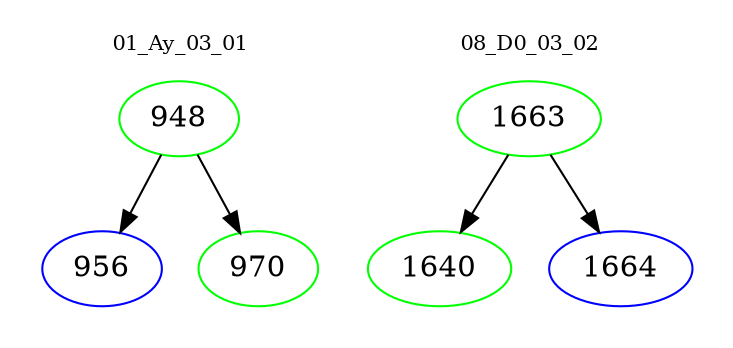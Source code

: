 digraph{
subgraph cluster_0 {
color = white
label = "01_Ay_03_01";
fontsize=10;
T0_948 [label="948", color="green"]
T0_948 -> T0_956 [color="black"]
T0_956 [label="956", color="blue"]
T0_948 -> T0_970 [color="black"]
T0_970 [label="970", color="green"]
}
subgraph cluster_1 {
color = white
label = "08_D0_03_02";
fontsize=10;
T1_1663 [label="1663", color="green"]
T1_1663 -> T1_1640 [color="black"]
T1_1640 [label="1640", color="green"]
T1_1663 -> T1_1664 [color="black"]
T1_1664 [label="1664", color="blue"]
}
}
